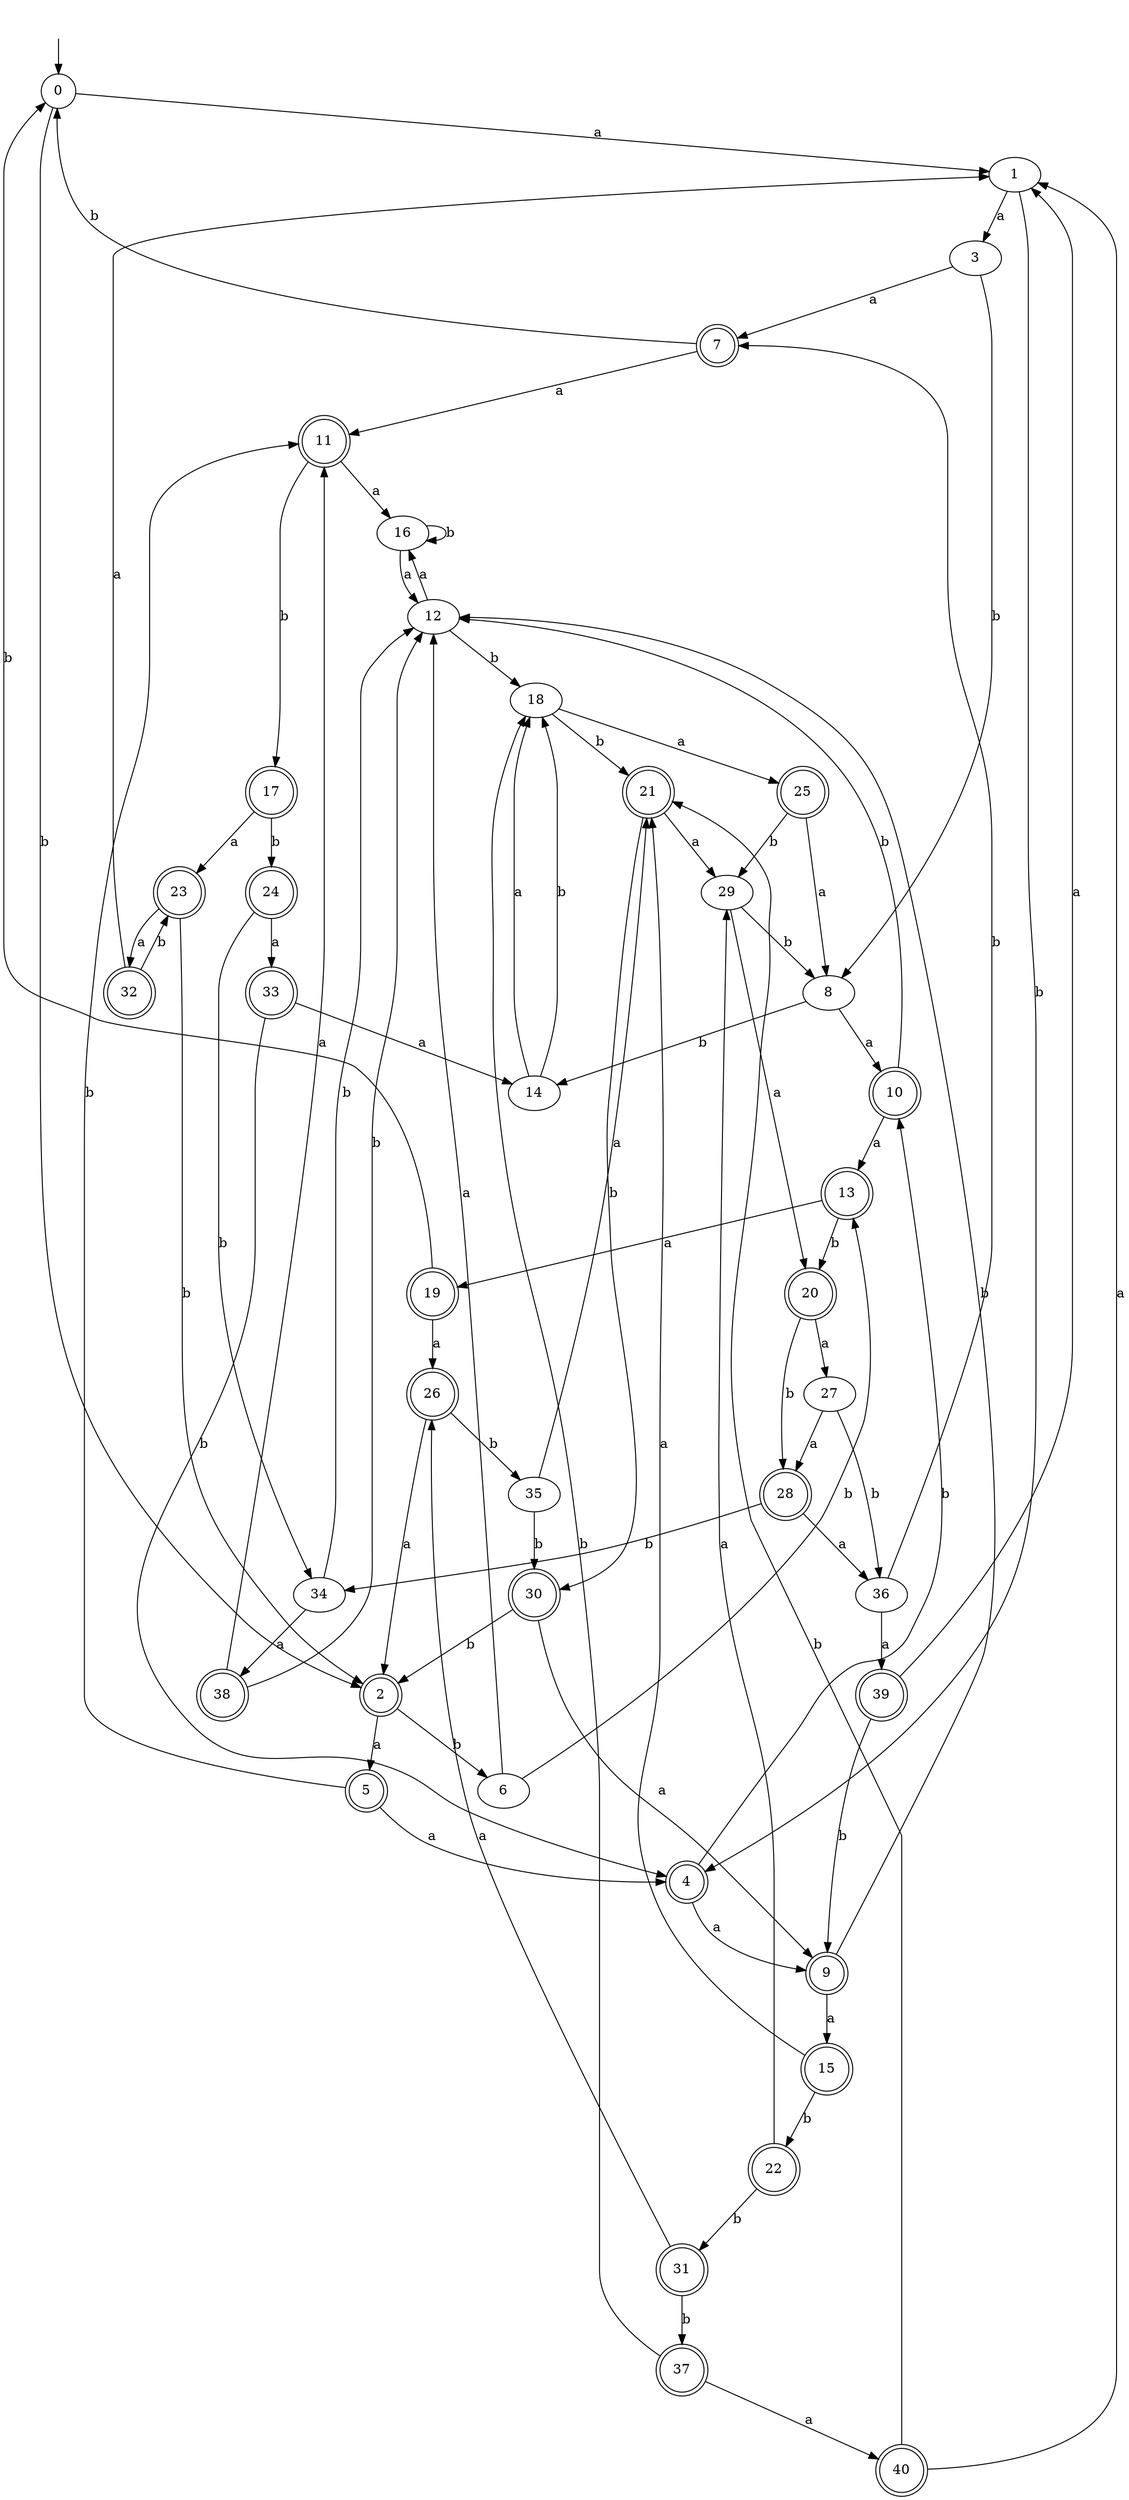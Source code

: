 digraph RandomDFA {
  __start0 [label="", shape=none];
  __start0 -> 0 [label=""];
  0 [shape=circle]
  0 -> 1 [label="a"]
  0 -> 2 [label="b"]
  1
  1 -> 3 [label="a"]
  1 -> 4 [label="b"]
  2 [shape=doublecircle]
  2 -> 5 [label="a"]
  2 -> 6 [label="b"]
  3
  3 -> 7 [label="a"]
  3 -> 8 [label="b"]
  4 [shape=doublecircle]
  4 -> 9 [label="a"]
  4 -> 10 [label="b"]
  5 [shape=doublecircle]
  5 -> 4 [label="a"]
  5 -> 11 [label="b"]
  6
  6 -> 12 [label="a"]
  6 -> 13 [label="b"]
  7 [shape=doublecircle]
  7 -> 11 [label="a"]
  7 -> 0 [label="b"]
  8
  8 -> 10 [label="a"]
  8 -> 14 [label="b"]
  9 [shape=doublecircle]
  9 -> 15 [label="a"]
  9 -> 12 [label="b"]
  10 [shape=doublecircle]
  10 -> 13 [label="a"]
  10 -> 12 [label="b"]
  11 [shape=doublecircle]
  11 -> 16 [label="a"]
  11 -> 17 [label="b"]
  12
  12 -> 16 [label="a"]
  12 -> 18 [label="b"]
  13 [shape=doublecircle]
  13 -> 19 [label="a"]
  13 -> 20 [label="b"]
  14
  14 -> 18 [label="a"]
  14 -> 18 [label="b"]
  15 [shape=doublecircle]
  15 -> 21 [label="a"]
  15 -> 22 [label="b"]
  16
  16 -> 12 [label="a"]
  16 -> 16 [label="b"]
  17 [shape=doublecircle]
  17 -> 23 [label="a"]
  17 -> 24 [label="b"]
  18
  18 -> 25 [label="a"]
  18 -> 21 [label="b"]
  19 [shape=doublecircle]
  19 -> 26 [label="a"]
  19 -> 0 [label="b"]
  20 [shape=doublecircle]
  20 -> 27 [label="a"]
  20 -> 28 [label="b"]
  21 [shape=doublecircle]
  21 -> 29 [label="a"]
  21 -> 30 [label="b"]
  22 [shape=doublecircle]
  22 -> 29 [label="a"]
  22 -> 31 [label="b"]
  23 [shape=doublecircle]
  23 -> 32 [label="a"]
  23 -> 2 [label="b"]
  24 [shape=doublecircle]
  24 -> 33 [label="a"]
  24 -> 34 [label="b"]
  25 [shape=doublecircle]
  25 -> 8 [label="a"]
  25 -> 29 [label="b"]
  26 [shape=doublecircle]
  26 -> 2 [label="a"]
  26 -> 35 [label="b"]
  27
  27 -> 28 [label="a"]
  27 -> 36 [label="b"]
  28 [shape=doublecircle]
  28 -> 36 [label="a"]
  28 -> 34 [label="b"]
  29
  29 -> 20 [label="a"]
  29 -> 8 [label="b"]
  30 [shape=doublecircle]
  30 -> 9 [label="a"]
  30 -> 2 [label="b"]
  31 [shape=doublecircle]
  31 -> 26 [label="a"]
  31 -> 37 [label="b"]
  32 [shape=doublecircle]
  32 -> 1 [label="a"]
  32 -> 23 [label="b"]
  33 [shape=doublecircle]
  33 -> 14 [label="a"]
  33 -> 4 [label="b"]
  34
  34 -> 38 [label="a"]
  34 -> 12 [label="b"]
  35
  35 -> 21 [label="a"]
  35 -> 30 [label="b"]
  36
  36 -> 39 [label="a"]
  36 -> 7 [label="b"]
  37 [shape=doublecircle]
  37 -> 40 [label="a"]
  37 -> 18 [label="b"]
  38 [shape=doublecircle]
  38 -> 11 [label="a"]
  38 -> 12 [label="b"]
  39 [shape=doublecircle]
  39 -> 1 [label="a"]
  39 -> 9 [label="b"]
  40 [shape=doublecircle]
  40 -> 1 [label="a"]
  40 -> 21 [label="b"]
}
